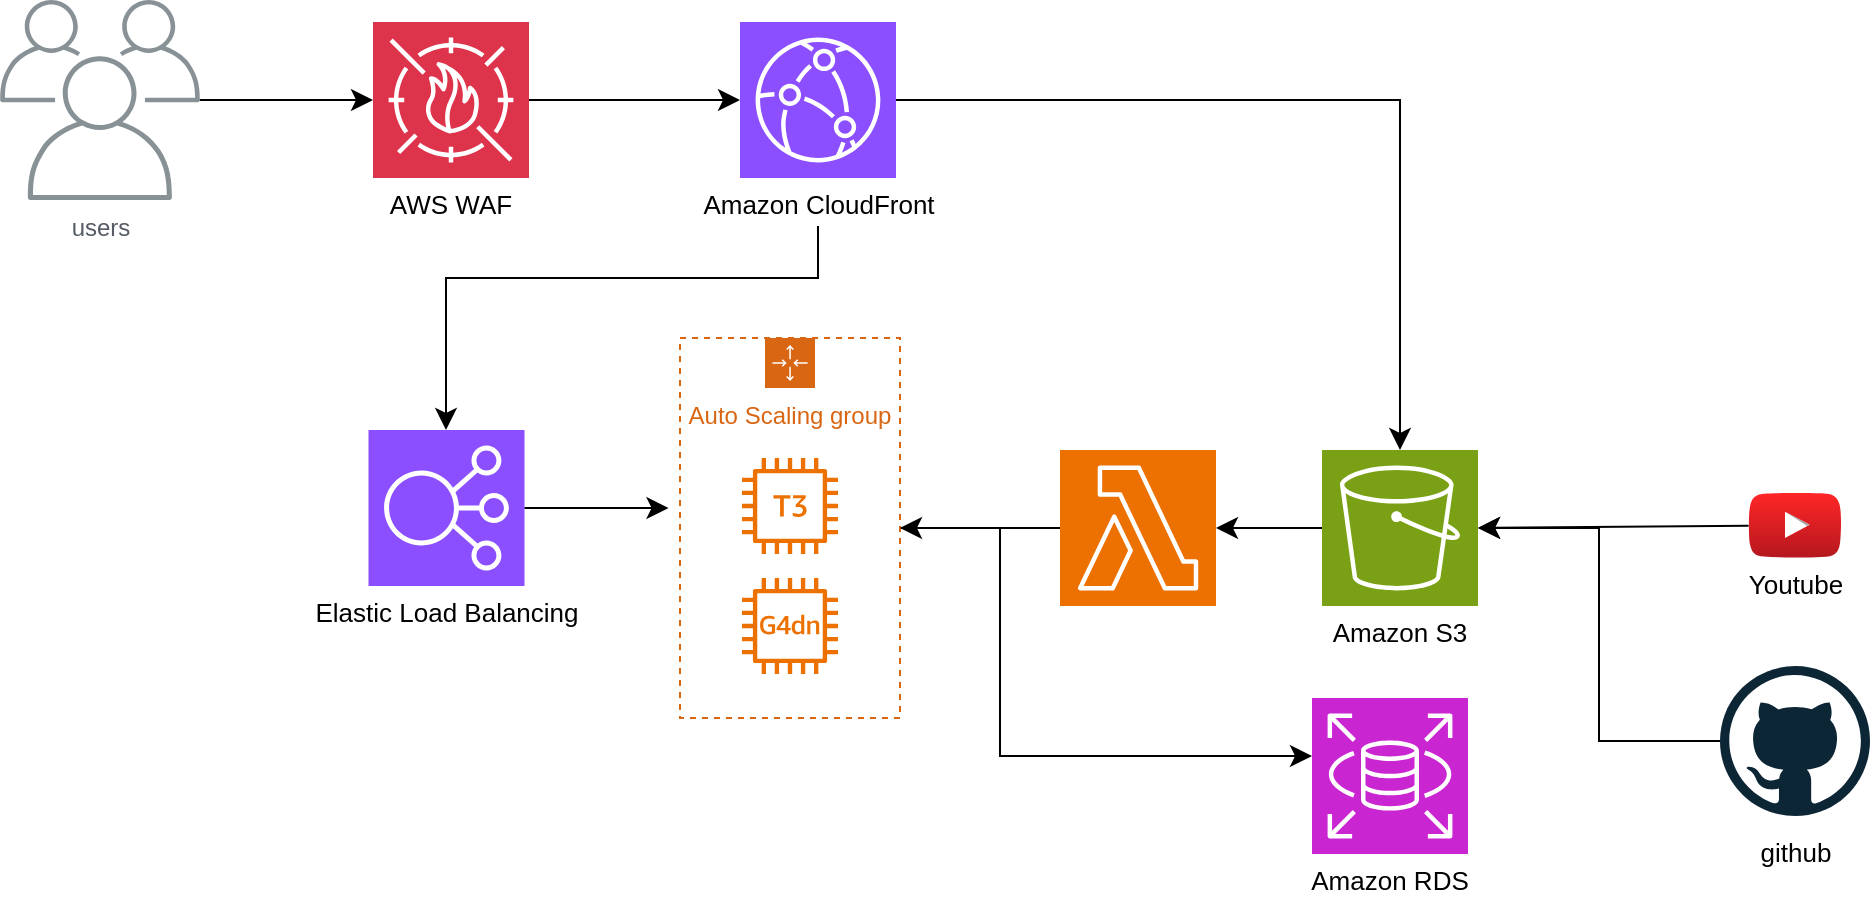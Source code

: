 <mxfile version="24.8.4">
  <diagram id="Ht1M8jgEwFfnCIfOTk4-" name="Page-1">
    <mxGraphModel dx="1674" dy="738" grid="1" gridSize="10" guides="1" tooltips="1" connect="1" arrows="1" fold="1" page="1" pageScale="1" pageWidth="1169" pageHeight="827" math="0" shadow="0">
      <root>
        <mxCell id="0" />
        <mxCell id="1" parent="0" />
        <mxCell id="ybKJJcQsaACYTX53KB4n-4" value="users" style="sketch=0;outlineConnect=0;gradientColor=none;fontColor=#545B64;strokeColor=none;fillColor=#879196;dashed=0;verticalLabelPosition=bottom;verticalAlign=top;align=center;html=1;fontSize=12;fontStyle=0;aspect=fixed;shape=mxgraph.aws4.illustration_users;pointerEvents=1" parent="1" vertex="1">
          <mxGeometry x="120" y="251" width="100" height="100" as="geometry" />
        </mxCell>
        <mxCell id="ybKJJcQsaACYTX53KB4n-15" style="edgeStyle=none;curved=1;rounded=0;orthogonalLoop=1;jettySize=auto;html=1;fontSize=12;startSize=8;endSize=8;" parent="1" source="ybKJJcQsaACYTX53KB4n-4" target="ybKJJcQsaACYTX53KB4n-14" edge="1">
          <mxGeometry relative="1" as="geometry">
            <mxPoint x="398" y="301" as="sourcePoint" />
          </mxGeometry>
        </mxCell>
        <mxCell id="ybKJJcQsaACYTX53KB4n-26" value="" style="group" parent="1" vertex="1" connectable="0">
          <mxGeometry x="280" y="262" width="131" height="102" as="geometry" />
        </mxCell>
        <mxCell id="ybKJJcQsaACYTX53KB4n-14" value="" style="sketch=0;points=[[0,0,0],[0.25,0,0],[0.5,0,0],[0.75,0,0],[1,0,0],[0,1,0],[0.25,1,0],[0.5,1,0],[0.75,1,0],[1,1,0],[0,0.25,0],[0,0.5,0],[0,0.75,0],[1,0.25,0],[1,0.5,0],[1,0.75,0]];outlineConnect=0;fontColor=#232F3E;fillColor=#DD344C;strokeColor=#ffffff;dashed=0;verticalLabelPosition=bottom;verticalAlign=top;align=center;html=1;fontSize=12;fontStyle=0;aspect=fixed;shape=mxgraph.aws4.resourceIcon;resIcon=mxgraph.aws4.waf;" parent="ybKJJcQsaACYTX53KB4n-26" vertex="1">
          <mxGeometry x="26.5" width="78" height="78" as="geometry" />
        </mxCell>
        <mxCell id="ybKJJcQsaACYTX53KB4n-19" value="&lt;font style=&quot;font-size: 13px;&quot;&gt;AWS WAF&lt;/font&gt;" style="text;html=1;align=center;verticalAlign=middle;whiteSpace=wrap;rounded=0;fontSize=16;" parent="ybKJJcQsaACYTX53KB4n-26" vertex="1">
          <mxGeometry y="78" width="131" height="24" as="geometry" />
        </mxCell>
        <mxCell id="ybKJJcQsaACYTX53KB4n-27" value="" style="group" parent="1" vertex="1" connectable="0">
          <mxGeometry x="260" y="466" width="166.5" height="102" as="geometry" />
        </mxCell>
        <mxCell id="ybKJJcQsaACYTX53KB4n-21" value="" style="sketch=0;points=[[0,0,0],[0.25,0,0],[0.5,0,0],[0.75,0,0],[1,0,0],[0,1,0],[0.25,1,0],[0.5,1,0],[0.75,1,0],[1,1,0],[0,0.25,0],[0,0.5,0],[0,0.75,0],[1,0.25,0],[1,0.5,0],[1,0.75,0]];outlineConnect=0;fontColor=#232F3E;fillColor=#8C4FFF;strokeColor=#ffffff;dashed=0;verticalLabelPosition=bottom;verticalAlign=top;align=center;html=1;fontSize=12;fontStyle=0;aspect=fixed;shape=mxgraph.aws4.resourceIcon;resIcon=mxgraph.aws4.elastic_load_balancing;" parent="ybKJJcQsaACYTX53KB4n-27" vertex="1">
          <mxGeometry x="44.25" width="78" height="78" as="geometry" />
        </mxCell>
        <mxCell id="ybKJJcQsaACYTX53KB4n-24" value="&lt;font style=&quot;font-size: 13px;&quot;&gt;Elastic Load Balancing&lt;/font&gt;" style="text;html=1;align=center;verticalAlign=middle;whiteSpace=wrap;rounded=0;fontSize=16;" parent="ybKJJcQsaACYTX53KB4n-27" vertex="1">
          <mxGeometry y="78" width="166.5" height="24" as="geometry" />
        </mxCell>
        <mxCell id="ybKJJcQsaACYTX53KB4n-56" style="edgeStyle=orthogonalEdgeStyle;rounded=0;orthogonalLoop=1;jettySize=auto;html=1;fontSize=12;startSize=8;endSize=8;" parent="1" source="ybKJJcQsaACYTX53KB4n-29" target="ybKJJcQsaACYTX53KB4n-34" edge="1">
          <mxGeometry relative="1" as="geometry">
            <mxPoint x="764.25" y="497.25" as="targetPoint" />
            <mxPoint x="638" y="505" as="sourcePoint" />
            <Array as="points">
              <mxPoint x="620" y="515" />
              <mxPoint x="620" y="629" />
            </Array>
          </mxGeometry>
        </mxCell>
        <mxCell id="ybKJJcQsaACYTX53KB4n-29" value="Auto Scaling group" style="points=[[0,0],[0.25,0],[0.5,0],[0.75,0],[1,0],[1,0.25],[1,0.5],[1,0.75],[1,1],[0.75,1],[0.5,1],[0.25,1],[0,1],[0,0.75],[0,0.5],[0,0.25]];outlineConnect=0;gradientColor=none;html=1;whiteSpace=wrap;fontSize=12;fontStyle=0;container=1;pointerEvents=0;collapsible=0;recursiveResize=0;shape=mxgraph.aws4.groupCenter;grIcon=mxgraph.aws4.group_auto_scaling_group;grStroke=1;strokeColor=#D86613;fillColor=none;verticalAlign=top;align=center;fontColor=#D86613;dashed=1;spacingTop=25;" parent="1" vertex="1">
          <mxGeometry x="460" y="420" width="110" height="190" as="geometry" />
        </mxCell>
        <mxCell id="sf2E-4pgc2xQJt2eGTGF-1" value="" style="sketch=0;outlineConnect=0;fontColor=#232F3E;gradientColor=none;fillColor=#ED7100;strokeColor=none;dashed=0;verticalLabelPosition=bottom;verticalAlign=top;align=center;html=1;fontSize=12;fontStyle=0;aspect=fixed;pointerEvents=1;shape=mxgraph.aws4.g4dn;" vertex="1" parent="ybKJJcQsaACYTX53KB4n-29">
          <mxGeometry x="31" y="120" width="48" height="48" as="geometry" />
        </mxCell>
        <mxCell id="sf2E-4pgc2xQJt2eGTGF-2" value="" style="sketch=0;outlineConnect=0;fontColor=#232F3E;gradientColor=none;fillColor=#ED7100;strokeColor=none;dashed=0;verticalLabelPosition=bottom;verticalAlign=top;align=center;html=1;fontSize=12;fontStyle=0;aspect=fixed;pointerEvents=1;shape=mxgraph.aws4.t3_instance;" vertex="1" parent="ybKJJcQsaACYTX53KB4n-29">
          <mxGeometry x="31" y="60" width="48" height="48" as="geometry" />
        </mxCell>
        <mxCell id="ybKJJcQsaACYTX53KB4n-32" style="edgeStyle=orthogonalEdgeStyle;rounded=0;orthogonalLoop=1;jettySize=auto;html=1;fontSize=12;startSize=8;endSize=8;" parent="1" source="ybKJJcQsaACYTX53KB4n-21" edge="1">
          <mxGeometry relative="1" as="geometry">
            <mxPoint x="454.25" y="505" as="targetPoint" />
          </mxGeometry>
        </mxCell>
        <mxCell id="ybKJJcQsaACYTX53KB4n-43" value="" style="group" parent="1" vertex="1" connectable="0">
          <mxGeometry x="770" y="476" width="100" height="102" as="geometry" />
        </mxCell>
        <mxCell id="ybKJJcQsaACYTX53KB4n-35" value="" style="sketch=0;points=[[0,0,0],[0.25,0,0],[0.5,0,0],[0.75,0,0],[1,0,0],[0,1,0],[0.25,1,0],[0.5,1,0],[0.75,1,0],[1,1,0],[0,0.25,0],[0,0.5,0],[0,0.75,0],[1,0.25,0],[1,0.5,0],[1,0.75,0]];outlineConnect=0;fontColor=#232F3E;fillColor=#7AA116;strokeColor=#ffffff;dashed=0;verticalLabelPosition=bottom;verticalAlign=top;align=center;html=1;fontSize=12;fontStyle=0;aspect=fixed;shape=mxgraph.aws4.resourceIcon;resIcon=mxgraph.aws4.s3;" parent="ybKJJcQsaACYTX53KB4n-43" vertex="1">
          <mxGeometry x="11" width="78" height="78" as="geometry" />
        </mxCell>
        <mxCell id="ybKJJcQsaACYTX53KB4n-39" value="&lt;font style=&quot;font-size: 13px;&quot;&gt;Amazon S3&lt;/font&gt;" style="text;html=1;align=center;verticalAlign=middle;whiteSpace=wrap;rounded=0;fontSize=16;" parent="ybKJJcQsaACYTX53KB4n-43" vertex="1">
          <mxGeometry y="78" width="100" height="24" as="geometry" />
        </mxCell>
        <mxCell id="ybKJJcQsaACYTX53KB4n-44" value="" style="group" parent="1" vertex="1" connectable="0">
          <mxGeometry x="770" y="600" width="90" height="102" as="geometry" />
        </mxCell>
        <mxCell id="ybKJJcQsaACYTX53KB4n-34" value="" style="sketch=0;points=[[0,0,0],[0.25,0,0],[0.5,0,0],[0.75,0,0],[1,0,0],[0,1,0],[0.25,1,0],[0.5,1,0],[0.75,1,0],[1,1,0],[0,0.25,0],[0,0.5,0],[0,0.75,0],[1,0.25,0],[1,0.5,0],[1,0.75,0]];outlineConnect=0;fontColor=#232F3E;fillColor=#C925D1;strokeColor=#ffffff;dashed=0;verticalLabelPosition=bottom;verticalAlign=top;align=center;html=1;fontSize=12;fontStyle=0;aspect=fixed;shape=mxgraph.aws4.resourceIcon;resIcon=mxgraph.aws4.rds;" parent="ybKJJcQsaACYTX53KB4n-44" vertex="1">
          <mxGeometry x="6" width="78" height="78" as="geometry" />
        </mxCell>
        <mxCell id="ybKJJcQsaACYTX53KB4n-40" value="&lt;font style=&quot;font-size: 13px;&quot;&gt;Amazon RDS&lt;/font&gt;" style="text;html=1;align=center;verticalAlign=middle;whiteSpace=wrap;rounded=0;fontSize=16;" parent="ybKJJcQsaACYTX53KB4n-44" vertex="1">
          <mxGeometry y="78" width="90" height="24" as="geometry" />
        </mxCell>
        <mxCell id="ybKJJcQsaACYTX53KB4n-52" value="" style="group" parent="1" vertex="1" connectable="0">
          <mxGeometry x="987.5" y="497.4" width="60" height="56.6" as="geometry" />
        </mxCell>
        <mxCell id="ybKJJcQsaACYTX53KB4n-45" value="" style="dashed=0;outlineConnect=0;html=1;align=center;labelPosition=center;verticalLabelPosition=bottom;verticalAlign=top;shape=mxgraph.weblogos.youtube_2;fillColor=#FF2626;gradientColor=#B5171F" parent="ybKJJcQsaACYTX53KB4n-52" vertex="1">
          <mxGeometry x="6.8" width="46.4" height="32.6" as="geometry" />
        </mxCell>
        <mxCell id="ybKJJcQsaACYTX53KB4n-51" value="&lt;span style=&quot;font-size: 13px;&quot;&gt;Youtube&lt;/span&gt;" style="text;html=1;align=center;verticalAlign=middle;whiteSpace=wrap;rounded=0;fontSize=16;" parent="ybKJJcQsaACYTX53KB4n-52" vertex="1">
          <mxGeometry y="32.6" width="60" height="24" as="geometry" />
        </mxCell>
        <mxCell id="ybKJJcQsaACYTX53KB4n-55" value="" style="group" parent="1" vertex="1" connectable="0">
          <mxGeometry x="980" y="584" width="75" height="104" as="geometry" />
        </mxCell>
        <mxCell id="ybKJJcQsaACYTX53KB4n-53" value="" style="dashed=0;outlineConnect=0;html=1;align=center;labelPosition=center;verticalLabelPosition=bottom;verticalAlign=top;shape=mxgraph.weblogos.github" parent="ybKJJcQsaACYTX53KB4n-55" vertex="1">
          <mxGeometry width="75" height="75" as="geometry" />
        </mxCell>
        <mxCell id="ybKJJcQsaACYTX53KB4n-54" value="&lt;font style=&quot;font-size: 13px;&quot;&gt;github&lt;/font&gt;" style="text;html=1;align=center;verticalAlign=middle;whiteSpace=wrap;rounded=0;fontSize=16;" parent="ybKJJcQsaACYTX53KB4n-55" vertex="1">
          <mxGeometry x="7.5" y="80" width="60" height="24" as="geometry" />
        </mxCell>
        <mxCell id="ybKJJcQsaACYTX53KB4n-62" style="edgeStyle=orthogonalEdgeStyle;rounded=0;orthogonalLoop=1;jettySize=auto;html=1;fontSize=12;startSize=8;endSize=8;" parent="1" source="sf2E-4pgc2xQJt2eGTGF-3" target="ybKJJcQsaACYTX53KB4n-29" edge="1">
          <mxGeometry relative="1" as="geometry">
            <mxPoint x="638" y="505" as="targetPoint" />
          </mxGeometry>
        </mxCell>
        <mxCell id="ybKJJcQsaACYTX53KB4n-64" value="" style="sketch=0;points=[[0,0,0],[0.25,0,0],[0.5,0,0],[0.75,0,0],[1,0,0],[0,1,0],[0.25,1,0],[0.5,1,0],[0.75,1,0],[1,1,0],[0,0.25,0],[0,0.5,0],[0,0.75,0],[1,0.25,0],[1,0.5,0],[1,0.75,0]];outlineConnect=0;fontColor=#232F3E;fillColor=#8C4FFF;strokeColor=#ffffff;dashed=0;verticalLabelPosition=bottom;verticalAlign=top;align=center;html=1;fontSize=12;fontStyle=0;aspect=fixed;shape=mxgraph.aws4.resourceIcon;resIcon=mxgraph.aws4.cloudfront;" parent="1" vertex="1">
          <mxGeometry x="490" y="262" width="78" height="78" as="geometry" />
        </mxCell>
        <mxCell id="ybKJJcQsaACYTX53KB4n-65" style="edgeStyle=none;curved=1;rounded=0;orthogonalLoop=1;jettySize=auto;html=1;entryX=0;entryY=0.5;entryDx=0;entryDy=0;entryPerimeter=0;fontSize=12;startSize=8;endSize=8;" parent="1" source="ybKJJcQsaACYTX53KB4n-14" target="ybKJJcQsaACYTX53KB4n-64" edge="1">
          <mxGeometry relative="1" as="geometry" />
        </mxCell>
        <mxCell id="ybKJJcQsaACYTX53KB4n-70" style="edgeStyle=orthogonalEdgeStyle;rounded=0;orthogonalLoop=1;jettySize=auto;html=1;fontSize=12;startSize=8;endSize=8;" parent="1" source="ybKJJcQsaACYTX53KB4n-67" target="ybKJJcQsaACYTX53KB4n-21" edge="1">
          <mxGeometry relative="1" as="geometry">
            <Array as="points">
              <mxPoint x="529" y="390" />
              <mxPoint x="343" y="390" />
            </Array>
          </mxGeometry>
        </mxCell>
        <mxCell id="ybKJJcQsaACYTX53KB4n-67" value="&lt;font style=&quot;font-size: 13px;&quot;&gt;Amazon CloudFront&lt;/font&gt;" style="text;html=1;align=center;verticalAlign=middle;whiteSpace=wrap;rounded=0;fontSize=16;" parent="1" vertex="1">
          <mxGeometry x="463.5" y="340" width="131" height="24" as="geometry" />
        </mxCell>
        <mxCell id="ybKJJcQsaACYTX53KB4n-68" style="edgeStyle=orthogonalEdgeStyle;rounded=0;orthogonalLoop=1;jettySize=auto;html=1;fontSize=12;startSize=8;endSize=8;" parent="1" source="ybKJJcQsaACYTX53KB4n-64" target="ybKJJcQsaACYTX53KB4n-35" edge="1">
          <mxGeometry relative="1" as="geometry">
            <Array as="points">
              <mxPoint x="820" y="301" />
            </Array>
          </mxGeometry>
        </mxCell>
        <mxCell id="ybKJJcQsaACYTX53KB4n-77" style="edgeStyle=none;curved=1;rounded=0;orthogonalLoop=1;jettySize=auto;html=1;entryX=1;entryY=0.5;entryDx=0;entryDy=0;entryPerimeter=0;fontSize=12;startSize=8;endSize=8;" parent="1" source="ybKJJcQsaACYTX53KB4n-45" target="ybKJJcQsaACYTX53KB4n-35" edge="1">
          <mxGeometry relative="1" as="geometry" />
        </mxCell>
        <mxCell id="ybKJJcQsaACYTX53KB4n-78" style="edgeStyle=orthogonalEdgeStyle;rounded=0;orthogonalLoop=1;jettySize=auto;html=1;entryX=1;entryY=0.5;entryDx=0;entryDy=0;entryPerimeter=0;fontSize=12;startSize=8;endSize=8;" parent="1" source="ybKJJcQsaACYTX53KB4n-53" target="ybKJJcQsaACYTX53KB4n-35" edge="1">
          <mxGeometry relative="1" as="geometry" />
        </mxCell>
        <mxCell id="sf2E-4pgc2xQJt2eGTGF-4" value="" style="edgeStyle=orthogonalEdgeStyle;rounded=0;orthogonalLoop=1;jettySize=auto;html=1;entryX=1;entryY=0.5;entryDx=0;entryDy=0;entryPerimeter=0;fontSize=12;startSize=8;endSize=8;" edge="1" parent="1" source="ybKJJcQsaACYTX53KB4n-35" target="sf2E-4pgc2xQJt2eGTGF-3">
          <mxGeometry relative="1" as="geometry">
            <mxPoint x="781" y="505" as="sourcePoint" />
            <mxPoint x="568" y="505" as="targetPoint" />
            <Array as="points">
              <mxPoint x="770" y="515" />
              <mxPoint x="770" y="515" />
            </Array>
          </mxGeometry>
        </mxCell>
        <mxCell id="sf2E-4pgc2xQJt2eGTGF-3" value="" style="sketch=0;points=[[0,0,0],[0.25,0,0],[0.5,0,0],[0.75,0,0],[1,0,0],[0,1,0],[0.25,1,0],[0.5,1,0],[0.75,1,0],[1,1,0],[0,0.25,0],[0,0.5,0],[0,0.75,0],[1,0.25,0],[1,0.5,0],[1,0.75,0]];outlineConnect=0;fontColor=#232F3E;fillColor=#ED7100;strokeColor=#ffffff;dashed=0;verticalLabelPosition=bottom;verticalAlign=top;align=center;html=1;fontSize=12;fontStyle=0;aspect=fixed;shape=mxgraph.aws4.resourceIcon;resIcon=mxgraph.aws4.lambda;" vertex="1" parent="1">
          <mxGeometry x="650" y="476" width="78" height="78" as="geometry" />
        </mxCell>
      </root>
    </mxGraphModel>
  </diagram>
</mxfile>
